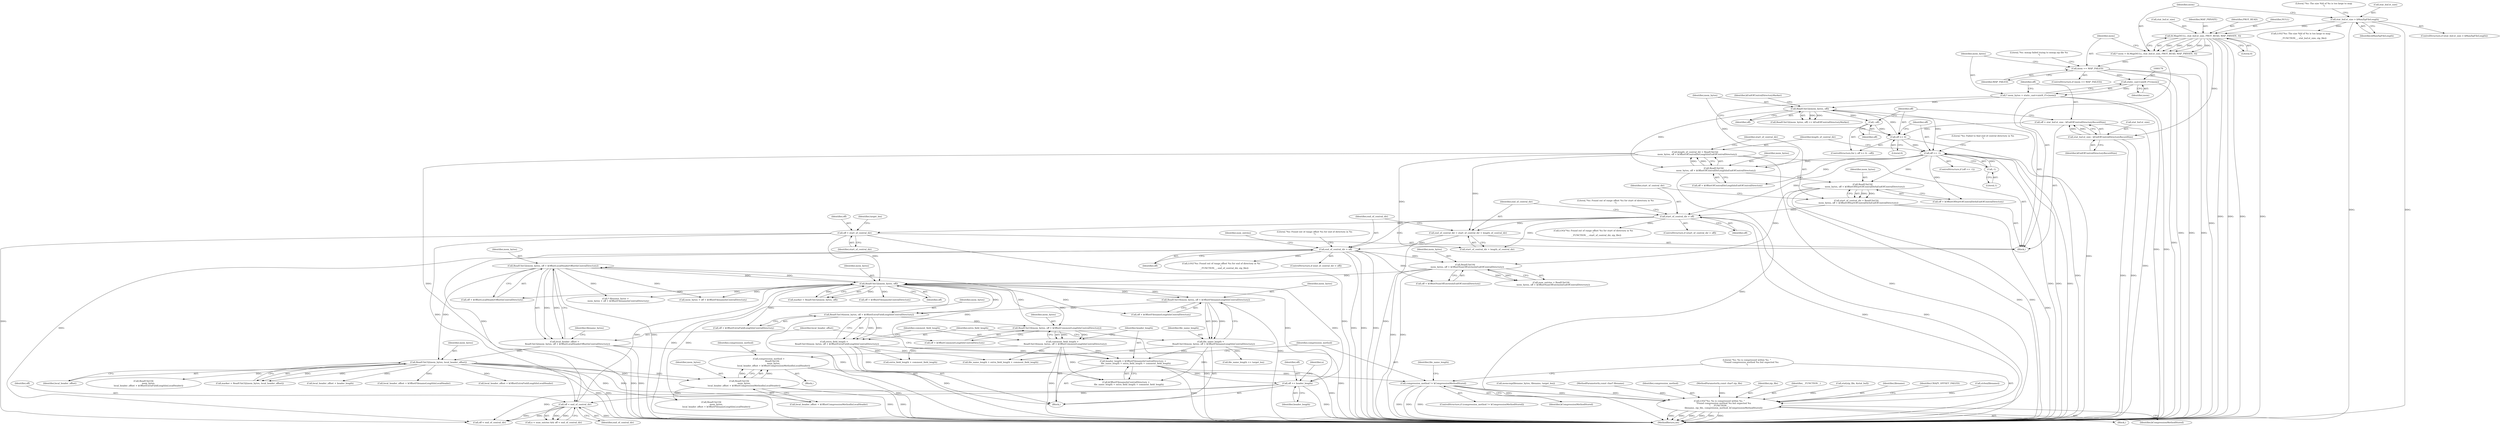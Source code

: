 digraph "0_Chrome_d9e316238aee59acf665d80b544cf4e1edfd3349@integer" {
"1000393" [label="(Call,compression_method =\n          ReadUInt16(\n              mem_bytes,\n              local_header_offset + kOffsetCompressionMethodInLocalHeader))"];
"1000395" [label="(Call,ReadUInt16(\n              mem_bytes,\n              local_header_offset + kOffsetCompressionMethodInLocalHeader))"];
"1000376" [label="(Call,ReadUInt32(mem_bytes, local_header_offset))"];
"1000348" [label="(Call,ReadUInt32(mem_bytes, off + kOffsetLocalHeaderOffsetInCentralDirectory))"];
"1000330" [label="(Call,ReadUInt16(mem_bytes, off + kOffsetCommentLengthInCentralDirectory))"];
"1000322" [label="(Call,ReadUInt16(mem_bytes, off + kOffsetExtraFieldLengthInCentralDirectory))"];
"1000314" [label="(Call,ReadUInt16(mem_bytes, off + kOffsetFilenameLengthInCentralDirectory))"];
"1000295" [label="(Call,ReadUInt32(mem_bytes, off))"];
"1000264" [label="(Call,ReadUInt16(\n      mem_bytes, off + kOffsetNumOfEntriesInEndOfCentralDirectory))"];
"1000226" [label="(Call,ReadUInt32(\n      mem_bytes, off + kOffsetOfStartOfCentralDirInEndOfCentralDirectory))"];
"1000218" [label="(Call,ReadUInt32(\n      mem_bytes, off + kOffsetOfCentralDirLengthInEndOfCentralDirectory))"];
"1000175" [label="(Call,* mem_bytes = static_cast<uint8_t*>(mem))"];
"1000177" [label="(Call,static_cast<uint8_t*>(mem))"];
"1000163" [label="(Call,mem == MAP_FAILED)"];
"1000152" [label="(Call,* mem = fd.Map(NULL, stat_buf.st_size, PROT_READ, MAP_PRIVATE, 0))"];
"1000154" [label="(Call,fd.Map(NULL, stat_buf.st_size, PROT_READ, MAP_PRIVATE, 0))"];
"1000136" [label="(Call,stat_buf.st_size > kMaxZipFileLength)"];
"1000197" [label="(Call,ReadUInt32(mem_bytes, off))"];
"1000189" [label="(Call,off >= 0)"];
"1000181" [label="(Call,off = stat_buf.st_size - kEndOfCentralDirectoryRecordSize)"];
"1000183" [label="(Call,stat_buf.st_size - kEndOfCentralDirectoryRecordSize)"];
"1000192" [label="(Call,--off)"];
"1000204" [label="(Call,off == -1)"];
"1000206" [label="(Call,-1)"];
"1000250" [label="(Call,end_of_central_dir > off)"];
"1000244" [label="(Call,end_of_central_dir = start_of_central_dir + length_of_central_dir)"];
"1000232" [label="(Call,start_of_central_dir > off)"];
"1000224" [label="(Call,start_of_central_dir = ReadUInt32(\n      mem_bytes, off + kOffsetOfStartOfCentralDirInEndOfCentralDirectory))"];
"1000216" [label="(Call,length_of_central_dir = ReadUInt32(\n      mem_bytes, off + kOffsetOfCentralDirLengthInEndOfCentralDirectory))"];
"1000442" [label="(Call,off += header_length)"];
"1000336" [label="(Call,header_length = kOffsetFilenameInCentralDirectory +\n        file_name_length + extra_field_length + comment_field_length)"];
"1000312" [label="(Call,file_name_length =\n        ReadUInt16(mem_bytes, off + kOffsetFilenameLengthInCentralDirectory))"];
"1000320" [label="(Call,extra_field_length =\n        ReadUInt16(mem_bytes, off + kOffsetExtraFieldLengthInCentralDirectory))"];
"1000328" [label="(Call,comment_field_length =\n        ReadUInt16(mem_bytes, off + kOffsetCommentLengthInCentralDirectory))"];
"1000286" [label="(Call,off < end_of_central_dir)"];
"1000269" [label="(Call,off = start_of_central_dir)"];
"1000346" [label="(Call,local_header_offset =\n        ReadUInt32(mem_bytes, off + kOffsetLocalHeaderOffsetInCentralDirectory))"];
"1000401" [label="(Call,compression_method != kCompressionMethodStored)"];
"1000405" [label="(Call,LOG(\"%s: %s is compressed within %s. \"\n            \"Found compression method %u but expected %u\n\", __FUNCTION__,\n            filename, zip_file, compression_method, kCompressionMethodStored))"];
"1000224" [label="(Call,start_of_central_dir = ReadUInt32(\n      mem_bytes, off + kOffsetOfStartOfCentralDirInEndOfCentralDirectory))"];
"1000227" [label="(Identifier,mem_bytes)"];
"1000204" [label="(Call,off == -1)"];
"1000400" [label="(ControlStructure,if (compression_method != kCompressionMethodStored))"];
"1000177" [label="(Call,static_cast<uint8_t*>(mem))"];
"1000226" [label="(Call,ReadUInt32(\n      mem_bytes, off + kOffsetOfStartOfCentralDirInEndOfCentralDirectory))"];
"1000275" [label="(Call,strlen(filename))"];
"1000137" [label="(Call,stat_buf.st_size)"];
"1000443" [label="(Identifier,off)"];
"1000252" [label="(Identifier,off)"];
"1000367" [label="(Call,memcmp(filename_bytes, filename, target_len))"];
"1000416" [label="(Identifier,file_name_length)"];
"1000203" [label="(ControlStructure,if (off == -1))"];
"1000264" [label="(Call,ReadUInt16(\n      mem_bytes, off + kOffsetNumOfEntriesInEndOfCentralDirectory))"];
"1000406" [label="(Literal,\"%s: %s is compressed within %s. \"\n            \"Found compression method %u but expected %u\n\")"];
"1000187" [label="(Identifier,kEndOfCentralDirectoryRecordSize)"];
"1000417" [label="(Call,ReadUInt16(\n              mem_bytes,\n              local_header_offset + kOffsetFilenameLengthInLocalHeader))"];
"1000250" [label="(Call,end_of_central_dir > off)"];
"1000442" [label="(Call,off += header_length)"];
"1000183" [label="(Call,stat_buf.st_size - kEndOfCentralDirectoryRecordSize)"];
"1000233" [label="(Identifier,start_of_central_dir)"];
"1000135" [label="(ControlStructure,if (stat_buf.st_size > kMaxZipFileLength))"];
"1000405" [label="(Call,LOG(\"%s: %s is compressed within %s. \"\n            \"Found compression method %u but expected %u\n\", __FUNCTION__,\n            filename, zip_file, compression_method, kCompressionMethodStored))"];
"1000332" [label="(Call,off + kOffsetCommentLengthInCentralDirectory)"];
"1000473" [label="(MethodReturn,int)"];
"1000175" [label="(Call,* mem_bytes = static_cast<uint8_t*>(mem))"];
"1000456" [label="(Call,off < end_of_central_dir)"];
"1000312" [label="(Call,file_name_length =\n        ReadUInt16(mem_bytes, off + kOffsetFilenameLengthInCentralDirectory))"];
"1000297" [label="(Identifier,off)"];
"1000225" [label="(Identifier,start_of_central_dir)"];
"1000188" [label="(ControlStructure,for (; off >= 0; --off))"];
"1000355" [label="(Identifier,filename_bytes)"];
"1000246" [label="(Call,start_of_central_dir + length_of_central_dir)"];
"1000179" [label="(Identifier,mem)"];
"1000322" [label="(Call,ReadUInt16(mem_bytes, off + kOffsetExtraFieldLengthInCentralDirectory))"];
"1000181" [label="(Call,off = stat_buf.st_size - kEndOfCentralDirectoryRecordSize)"];
"1000316" [label="(Call,off + kOffsetFilenameLengthInCentralDirectory)"];
"1000270" [label="(Identifier,off)"];
"1000404" [label="(Block,)"];
"1000199" [label="(Identifier,off)"];
"1000165" [label="(Identifier,MAP_FAILED)"];
"1000330" [label="(Call,ReadUInt16(mem_bytes, off + kOffsetCommentLengthInCentralDirectory))"];
"1000336" [label="(Call,header_length = kOffsetFilenameInCentralDirectory +\n        file_name_length + extra_field_length + comment_field_length)"];
"1000265" [label="(Identifier,mem_bytes)"];
"1000329" [label="(Identifier,comment_field_length)"];
"1000168" [label="(Literal,\"%s: mmap failed trying to mmap zip file %s\n\")"];
"1000324" [label="(Call,off + kOffsetExtraFieldLengthInCentralDirectory)"];
"1000286" [label="(Call,off < end_of_central_dir)"];
"1000152" [label="(Call,* mem = fd.Map(NULL, stat_buf.st_size, PROT_READ, MAP_PRIVATE, 0))"];
"1000439" [label="(Call,local_header_offset + header_length)"];
"1000159" [label="(Identifier,PROT_READ)"];
"1000140" [label="(Identifier,kMaxZipFileLength)"];
"1000198" [label="(Identifier,mem_bytes)"];
"1000191" [label="(Literal,0)"];
"1000162" [label="(ControlStructure,if (mem == MAP_FAILED))"];
"1000105" [label="(MethodParameterIn,const char* filename)"];
"1000217" [label="(Identifier,length_of_central_dir)"];
"1000419" [label="(Call,local_header_offset + kOffsetFilenameLengthInLocalHeader)"];
"1000410" [label="(Identifier,compression_method)"];
"1000189" [label="(Call,off >= 0)"];
"1000376" [label="(Call,ReadUInt32(mem_bytes, local_header_offset))"];
"1000323" [label="(Identifier,mem_bytes)"];
"1000245" [label="(Identifier,end_of_central_dir)"];
"1000282" [label="(Call,n < num_entries && off < end_of_central_dir)"];
"1000228" [label="(Call,off + kOffsetOfStartOfCentralDirInEndOfCentralDirectory)"];
"1000153" [label="(Identifier,mem)"];
"1000350" [label="(Call,off + kOffsetLocalHeaderOffsetInCentralDirectory)"];
"1000287" [label="(Identifier,off)"];
"1000232" [label="(Call,start_of_central_dir > off)"];
"1000154" [label="(Call,fd.Map(NULL, stat_buf.st_size, PROT_READ, MAP_PRIVATE, 0))"];
"1000396" [label="(Identifier,mem_bytes)"];
"1000216" [label="(Call,length_of_central_dir = ReadUInt32(\n      mem_bytes, off + kOffsetOfCentralDirLengthInEndOfCentralDirectory))"];
"1000427" [label="(Call,local_header_offset + kOffsetExtraFieldLengthInLocalHeader)"];
"1000393" [label="(Call,compression_method =\n          ReadUInt16(\n              mem_bytes,\n              local_header_offset + kOffsetCompressionMethodInLocalHeader))"];
"1000444" [label="(Identifier,header_length)"];
"1000104" [label="(MethodParameterIn,const char* zip_file)"];
"1000263" [label="(Identifier,num_entries)"];
"1000143" [label="(Literal,\"%s: The size %ld of %s is too large to map\n\")"];
"1000190" [label="(Identifier,off)"];
"1000161" [label="(Literal,0)"];
"1000409" [label="(Identifier,zip_file)"];
"1000254" [label="(Call,LOG(\"%s: Found out of range offset %u for end of directory in %s\n\",\n        __FUNCTION__, end_of_central_dir, zip_file))"];
"1000291" [label="(Block,)"];
"1000200" [label="(Identifier,kEndOfCentralDirectoryMarker)"];
"1000184" [label="(Call,stat_buf.st_size)"];
"1000411" [label="(Identifier,kCompressionMethodStored)"];
"1000342" [label="(Call,extra_field_length + comment_field_length)"];
"1000314" [label="(Call,ReadUInt16(mem_bytes, off + kOffsetFilenameLengthInCentralDirectory))"];
"1000155" [label="(Identifier,NULL)"];
"1000337" [label="(Identifier,header_length)"];
"1000142" [label="(Call,LOG(\"%s: The size %ld of %s is too large to map\n\",\n        __FUNCTION__, stat_buf.st_size, zip_file))"];
"1000377" [label="(Identifier,mem_bytes)"];
"1000269" [label="(Call,off = start_of_central_dir)"];
"1000315" [label="(Identifier,mem_bytes)"];
"1000266" [label="(Call,off + kOffsetNumOfEntriesInEndOfCentralDirectory)"];
"1000234" [label="(Identifier,off)"];
"1000197" [label="(Call,ReadUInt32(mem_bytes, off))"];
"1000374" [label="(Call,marker = ReadUInt32(mem_bytes, local_header_offset))"];
"1000244" [label="(Call,end_of_central_dir = start_of_central_dir + length_of_central_dir)"];
"1000363" [label="(Call,file_name_length == target_len)"];
"1000176" [label="(Identifier,mem_bytes)"];
"1000407" [label="(Identifier,__FUNCTION__)"];
"1000290" [label="(Identifier,n)"];
"1000346" [label="(Call,local_header_offset =\n        ReadUInt32(mem_bytes, off + kOffsetLocalHeaderOffsetInCentralDirectory))"];
"1000196" [label="(Call,ReadUInt32(mem_bytes, off) == kEndOfCentralDirectoryMarker)"];
"1000349" [label="(Identifier,mem_bytes)"];
"1000163" [label="(Call,mem == MAP_FAILED)"];
"1000271" [label="(Identifier,start_of_central_dir)"];
"1000293" [label="(Call,marker = ReadUInt32(mem_bytes, off))"];
"1000122" [label="(Call,stat(zip_file, &stat_buf))"];
"1000401" [label="(Call,compression_method != kCompressionMethodStored)"];
"1000394" [label="(Identifier,compression_method)"];
"1000193" [label="(Identifier,off)"];
"1000207" [label="(Literal,1)"];
"1000262" [label="(Call,num_entries = ReadUInt16(\n      mem_bytes, off + kOffsetNumOfEntriesInEndOfCentralDirectory))"];
"1000320" [label="(Call,extra_field_length =\n        ReadUInt16(mem_bytes, off + kOffsetExtraFieldLengthInCentralDirectory))"];
"1000347" [label="(Identifier,local_header_offset)"];
"1000255" [label="(Literal,\"%s: Found out of range offset %u for end of directory in %s\n\")"];
"1000288" [label="(Identifier,end_of_central_dir)"];
"1000338" [label="(Call,kOffsetFilenameInCentralDirectory +\n        file_name_length + extra_field_length + comment_field_length)"];
"1000192" [label="(Call,--off)"];
"1000378" [label="(Identifier,local_header_offset)"];
"1000156" [label="(Call,stat_buf.st_size)"];
"1000348" [label="(Call,ReadUInt32(mem_bytes, off + kOffsetLocalHeaderOffsetInCentralDirectory))"];
"1000321" [label="(Identifier,extra_field_length)"];
"1000372" [label="(Block,)"];
"1000220" [label="(Call,off + kOffsetOfCentralDirLengthInEndOfCentralDirectory)"];
"1000218" [label="(Call,ReadUInt32(\n      mem_bytes, off + kOffsetOfCentralDirLengthInEndOfCentralDirectory))"];
"1000313" [label="(Identifier,file_name_length)"];
"1000210" [label="(Literal,\"%s: Failed to find end of central directory in %s\n\")"];
"1000295" [label="(Call,ReadUInt32(mem_bytes, off))"];
"1000296" [label="(Identifier,mem_bytes)"];
"1000354" [label="(Call,* filename_bytes =\n        mem_bytes + off + kOffsetFilenameInCentralDirectory)"];
"1000182" [label="(Identifier,off)"];
"1000164" [label="(Identifier,mem)"];
"1000251" [label="(Identifier,end_of_central_dir)"];
"1000219" [label="(Identifier,mem_bytes)"];
"1000408" [label="(Identifier,filename)"];
"1000395" [label="(Call,ReadUInt16(\n              mem_bytes,\n              local_header_offset + kOffsetCompressionMethodInLocalHeader))"];
"1000397" [label="(Call,local_header_offset + kOffsetCompressionMethodInLocalHeader)"];
"1000205" [label="(Identifier,off)"];
"1000402" [label="(Identifier,compression_method)"];
"1000236" [label="(Call,LOG(\"%s: Found out of range offset %u for start of directory in %s\n\",\n        __FUNCTION__, start_of_central_dir, zip_file))"];
"1000328" [label="(Call,comment_field_length =\n        ReadUInt16(mem_bytes, off + kOffsetCommentLengthInCentralDirectory))"];
"1000249" [label="(ControlStructure,if (end_of_central_dir > off))"];
"1000413" [label="(Identifier,CRAZY_OFFSET_FAILED)"];
"1000106" [label="(Block,)"];
"1000356" [label="(Call,mem_bytes + off + kOffsetFilenameInCentralDirectory)"];
"1000358" [label="(Call,off + kOffsetFilenameInCentralDirectory)"];
"1000425" [label="(Call,ReadUInt16(\n              mem_bytes,\n              local_header_offset + kOffsetExtraFieldLengthInLocalHeader))"];
"1000231" [label="(ControlStructure,if (start_of_central_dir > off))"];
"1000237" [label="(Literal,\"%s: Found out of range offset %u for start of directory in %s\n\")"];
"1000206" [label="(Call,-1)"];
"1000331" [label="(Identifier,mem_bytes)"];
"1000340" [label="(Call,file_name_length + extra_field_length + comment_field_length)"];
"1000160" [label="(Identifier,MAP_PRIVATE)"];
"1000403" [label="(Identifier,kCompressionMethodStored)"];
"1000274" [label="(Identifier,target_len)"];
"1000136" [label="(Call,stat_buf.st_size > kMaxZipFileLength)"];
"1000393" -> "1000372"  [label="AST: "];
"1000393" -> "1000395"  [label="CFG: "];
"1000394" -> "1000393"  [label="AST: "];
"1000395" -> "1000393"  [label="AST: "];
"1000402" -> "1000393"  [label="CFG: "];
"1000393" -> "1000473"  [label="DDG: "];
"1000395" -> "1000393"  [label="DDG: "];
"1000395" -> "1000393"  [label="DDG: "];
"1000393" -> "1000401"  [label="DDG: "];
"1000395" -> "1000397"  [label="CFG: "];
"1000396" -> "1000395"  [label="AST: "];
"1000397" -> "1000395"  [label="AST: "];
"1000395" -> "1000473"  [label="DDG: "];
"1000395" -> "1000473"  [label="DDG: "];
"1000376" -> "1000395"  [label="DDG: "];
"1000376" -> "1000395"  [label="DDG: "];
"1000395" -> "1000417"  [label="DDG: "];
"1000376" -> "1000374"  [label="AST: "];
"1000376" -> "1000378"  [label="CFG: "];
"1000377" -> "1000376"  [label="AST: "];
"1000378" -> "1000376"  [label="AST: "];
"1000374" -> "1000376"  [label="CFG: "];
"1000376" -> "1000473"  [label="DDG: "];
"1000376" -> "1000473"  [label="DDG: "];
"1000376" -> "1000374"  [label="DDG: "];
"1000376" -> "1000374"  [label="DDG: "];
"1000348" -> "1000376"  [label="DDG: "];
"1000346" -> "1000376"  [label="DDG: "];
"1000376" -> "1000397"  [label="DDG: "];
"1000376" -> "1000417"  [label="DDG: "];
"1000376" -> "1000419"  [label="DDG: "];
"1000376" -> "1000425"  [label="DDG: "];
"1000376" -> "1000427"  [label="DDG: "];
"1000376" -> "1000439"  [label="DDG: "];
"1000348" -> "1000346"  [label="AST: "];
"1000348" -> "1000350"  [label="CFG: "];
"1000349" -> "1000348"  [label="AST: "];
"1000350" -> "1000348"  [label="AST: "];
"1000346" -> "1000348"  [label="CFG: "];
"1000348" -> "1000473"  [label="DDG: "];
"1000348" -> "1000295"  [label="DDG: "];
"1000348" -> "1000346"  [label="DDG: "];
"1000348" -> "1000346"  [label="DDG: "];
"1000330" -> "1000348"  [label="DDG: "];
"1000295" -> "1000348"  [label="DDG: "];
"1000348" -> "1000354"  [label="DDG: "];
"1000348" -> "1000356"  [label="DDG: "];
"1000330" -> "1000328"  [label="AST: "];
"1000330" -> "1000332"  [label="CFG: "];
"1000331" -> "1000330"  [label="AST: "];
"1000332" -> "1000330"  [label="AST: "];
"1000328" -> "1000330"  [label="CFG: "];
"1000330" -> "1000473"  [label="DDG: "];
"1000330" -> "1000328"  [label="DDG: "];
"1000330" -> "1000328"  [label="DDG: "];
"1000322" -> "1000330"  [label="DDG: "];
"1000295" -> "1000330"  [label="DDG: "];
"1000322" -> "1000320"  [label="AST: "];
"1000322" -> "1000324"  [label="CFG: "];
"1000323" -> "1000322"  [label="AST: "];
"1000324" -> "1000322"  [label="AST: "];
"1000320" -> "1000322"  [label="CFG: "];
"1000322" -> "1000473"  [label="DDG: "];
"1000322" -> "1000320"  [label="DDG: "];
"1000322" -> "1000320"  [label="DDG: "];
"1000314" -> "1000322"  [label="DDG: "];
"1000295" -> "1000322"  [label="DDG: "];
"1000314" -> "1000312"  [label="AST: "];
"1000314" -> "1000316"  [label="CFG: "];
"1000315" -> "1000314"  [label="AST: "];
"1000316" -> "1000314"  [label="AST: "];
"1000312" -> "1000314"  [label="CFG: "];
"1000314" -> "1000473"  [label="DDG: "];
"1000314" -> "1000312"  [label="DDG: "];
"1000314" -> "1000312"  [label="DDG: "];
"1000295" -> "1000314"  [label="DDG: "];
"1000295" -> "1000314"  [label="DDG: "];
"1000295" -> "1000293"  [label="AST: "];
"1000295" -> "1000297"  [label="CFG: "];
"1000296" -> "1000295"  [label="AST: "];
"1000297" -> "1000295"  [label="AST: "];
"1000293" -> "1000295"  [label="CFG: "];
"1000295" -> "1000473"  [label="DDG: "];
"1000295" -> "1000473"  [label="DDG: "];
"1000295" -> "1000293"  [label="DDG: "];
"1000295" -> "1000293"  [label="DDG: "];
"1000264" -> "1000295"  [label="DDG: "];
"1000442" -> "1000295"  [label="DDG: "];
"1000286" -> "1000295"  [label="DDG: "];
"1000269" -> "1000295"  [label="DDG: "];
"1000295" -> "1000316"  [label="DDG: "];
"1000295" -> "1000324"  [label="DDG: "];
"1000295" -> "1000332"  [label="DDG: "];
"1000295" -> "1000350"  [label="DDG: "];
"1000295" -> "1000354"  [label="DDG: "];
"1000295" -> "1000356"  [label="DDG: "];
"1000295" -> "1000358"  [label="DDG: "];
"1000295" -> "1000442"  [label="DDG: "];
"1000264" -> "1000262"  [label="AST: "];
"1000264" -> "1000266"  [label="CFG: "];
"1000265" -> "1000264"  [label="AST: "];
"1000266" -> "1000264"  [label="AST: "];
"1000262" -> "1000264"  [label="CFG: "];
"1000264" -> "1000473"  [label="DDG: "];
"1000264" -> "1000473"  [label="DDG: "];
"1000264" -> "1000262"  [label="DDG: "];
"1000264" -> "1000262"  [label="DDG: "];
"1000226" -> "1000264"  [label="DDG: "];
"1000250" -> "1000264"  [label="DDG: "];
"1000226" -> "1000224"  [label="AST: "];
"1000226" -> "1000228"  [label="CFG: "];
"1000227" -> "1000226"  [label="AST: "];
"1000228" -> "1000226"  [label="AST: "];
"1000224" -> "1000226"  [label="CFG: "];
"1000226" -> "1000473"  [label="DDG: "];
"1000226" -> "1000473"  [label="DDG: "];
"1000226" -> "1000224"  [label="DDG: "];
"1000226" -> "1000224"  [label="DDG: "];
"1000218" -> "1000226"  [label="DDG: "];
"1000204" -> "1000226"  [label="DDG: "];
"1000218" -> "1000216"  [label="AST: "];
"1000218" -> "1000220"  [label="CFG: "];
"1000219" -> "1000218"  [label="AST: "];
"1000220" -> "1000218"  [label="AST: "];
"1000216" -> "1000218"  [label="CFG: "];
"1000218" -> "1000473"  [label="DDG: "];
"1000218" -> "1000216"  [label="DDG: "];
"1000218" -> "1000216"  [label="DDG: "];
"1000175" -> "1000218"  [label="DDG: "];
"1000197" -> "1000218"  [label="DDG: "];
"1000204" -> "1000218"  [label="DDG: "];
"1000175" -> "1000106"  [label="AST: "];
"1000175" -> "1000177"  [label="CFG: "];
"1000176" -> "1000175"  [label="AST: "];
"1000177" -> "1000175"  [label="AST: "];
"1000182" -> "1000175"  [label="CFG: "];
"1000175" -> "1000473"  [label="DDG: "];
"1000175" -> "1000473"  [label="DDG: "];
"1000177" -> "1000175"  [label="DDG: "];
"1000175" -> "1000197"  [label="DDG: "];
"1000177" -> "1000179"  [label="CFG: "];
"1000178" -> "1000177"  [label="AST: "];
"1000179" -> "1000177"  [label="AST: "];
"1000177" -> "1000473"  [label="DDG: "];
"1000163" -> "1000177"  [label="DDG: "];
"1000163" -> "1000162"  [label="AST: "];
"1000163" -> "1000165"  [label="CFG: "];
"1000164" -> "1000163"  [label="AST: "];
"1000165" -> "1000163"  [label="AST: "];
"1000168" -> "1000163"  [label="CFG: "];
"1000176" -> "1000163"  [label="CFG: "];
"1000163" -> "1000473"  [label="DDG: "];
"1000163" -> "1000473"  [label="DDG: "];
"1000163" -> "1000473"  [label="DDG: "];
"1000152" -> "1000163"  [label="DDG: "];
"1000152" -> "1000106"  [label="AST: "];
"1000152" -> "1000154"  [label="CFG: "];
"1000153" -> "1000152"  [label="AST: "];
"1000154" -> "1000152"  [label="AST: "];
"1000164" -> "1000152"  [label="CFG: "];
"1000152" -> "1000473"  [label="DDG: "];
"1000154" -> "1000152"  [label="DDG: "];
"1000154" -> "1000152"  [label="DDG: "];
"1000154" -> "1000152"  [label="DDG: "];
"1000154" -> "1000152"  [label="DDG: "];
"1000154" -> "1000152"  [label="DDG: "];
"1000154" -> "1000161"  [label="CFG: "];
"1000155" -> "1000154"  [label="AST: "];
"1000156" -> "1000154"  [label="AST: "];
"1000159" -> "1000154"  [label="AST: "];
"1000160" -> "1000154"  [label="AST: "];
"1000161" -> "1000154"  [label="AST: "];
"1000154" -> "1000473"  [label="DDG: "];
"1000154" -> "1000473"  [label="DDG: "];
"1000154" -> "1000473"  [label="DDG: "];
"1000154" -> "1000473"  [label="DDG: "];
"1000136" -> "1000154"  [label="DDG: "];
"1000154" -> "1000183"  [label="DDG: "];
"1000136" -> "1000135"  [label="AST: "];
"1000136" -> "1000140"  [label="CFG: "];
"1000137" -> "1000136"  [label="AST: "];
"1000140" -> "1000136"  [label="AST: "];
"1000143" -> "1000136"  [label="CFG: "];
"1000153" -> "1000136"  [label="CFG: "];
"1000136" -> "1000473"  [label="DDG: "];
"1000136" -> "1000473"  [label="DDG: "];
"1000136" -> "1000142"  [label="DDG: "];
"1000197" -> "1000196"  [label="AST: "];
"1000197" -> "1000199"  [label="CFG: "];
"1000198" -> "1000197"  [label="AST: "];
"1000199" -> "1000197"  [label="AST: "];
"1000200" -> "1000197"  [label="CFG: "];
"1000197" -> "1000473"  [label="DDG: "];
"1000197" -> "1000192"  [label="DDG: "];
"1000197" -> "1000196"  [label="DDG: "];
"1000197" -> "1000196"  [label="DDG: "];
"1000189" -> "1000197"  [label="DDG: "];
"1000197" -> "1000204"  [label="DDG: "];
"1000189" -> "1000188"  [label="AST: "];
"1000189" -> "1000191"  [label="CFG: "];
"1000190" -> "1000189"  [label="AST: "];
"1000191" -> "1000189"  [label="AST: "];
"1000198" -> "1000189"  [label="CFG: "];
"1000205" -> "1000189"  [label="CFG: "];
"1000189" -> "1000473"  [label="DDG: "];
"1000181" -> "1000189"  [label="DDG: "];
"1000192" -> "1000189"  [label="DDG: "];
"1000189" -> "1000204"  [label="DDG: "];
"1000181" -> "1000106"  [label="AST: "];
"1000181" -> "1000183"  [label="CFG: "];
"1000182" -> "1000181"  [label="AST: "];
"1000183" -> "1000181"  [label="AST: "];
"1000190" -> "1000181"  [label="CFG: "];
"1000181" -> "1000473"  [label="DDG: "];
"1000183" -> "1000181"  [label="DDG: "];
"1000183" -> "1000181"  [label="DDG: "];
"1000183" -> "1000187"  [label="CFG: "];
"1000184" -> "1000183"  [label="AST: "];
"1000187" -> "1000183"  [label="AST: "];
"1000183" -> "1000473"  [label="DDG: "];
"1000183" -> "1000473"  [label="DDG: "];
"1000192" -> "1000188"  [label="AST: "];
"1000192" -> "1000193"  [label="CFG: "];
"1000193" -> "1000192"  [label="AST: "];
"1000190" -> "1000192"  [label="CFG: "];
"1000204" -> "1000203"  [label="AST: "];
"1000204" -> "1000206"  [label="CFG: "];
"1000205" -> "1000204"  [label="AST: "];
"1000206" -> "1000204"  [label="AST: "];
"1000210" -> "1000204"  [label="CFG: "];
"1000217" -> "1000204"  [label="CFG: "];
"1000204" -> "1000473"  [label="DDG: "];
"1000204" -> "1000473"  [label="DDG: "];
"1000204" -> "1000473"  [label="DDG: "];
"1000206" -> "1000204"  [label="DDG: "];
"1000204" -> "1000220"  [label="DDG: "];
"1000204" -> "1000228"  [label="DDG: "];
"1000204" -> "1000232"  [label="DDG: "];
"1000206" -> "1000207"  [label="CFG: "];
"1000207" -> "1000206"  [label="AST: "];
"1000250" -> "1000249"  [label="AST: "];
"1000250" -> "1000252"  [label="CFG: "];
"1000251" -> "1000250"  [label="AST: "];
"1000252" -> "1000250"  [label="AST: "];
"1000255" -> "1000250"  [label="CFG: "];
"1000263" -> "1000250"  [label="CFG: "];
"1000250" -> "1000473"  [label="DDG: "];
"1000250" -> "1000473"  [label="DDG: "];
"1000250" -> "1000473"  [label="DDG: "];
"1000244" -> "1000250"  [label="DDG: "];
"1000232" -> "1000250"  [label="DDG: "];
"1000250" -> "1000254"  [label="DDG: "];
"1000250" -> "1000266"  [label="DDG: "];
"1000250" -> "1000286"  [label="DDG: "];
"1000250" -> "1000456"  [label="DDG: "];
"1000244" -> "1000106"  [label="AST: "];
"1000244" -> "1000246"  [label="CFG: "];
"1000245" -> "1000244"  [label="AST: "];
"1000246" -> "1000244"  [label="AST: "];
"1000251" -> "1000244"  [label="CFG: "];
"1000244" -> "1000473"  [label="DDG: "];
"1000232" -> "1000244"  [label="DDG: "];
"1000216" -> "1000244"  [label="DDG: "];
"1000232" -> "1000231"  [label="AST: "];
"1000232" -> "1000234"  [label="CFG: "];
"1000233" -> "1000232"  [label="AST: "];
"1000234" -> "1000232"  [label="AST: "];
"1000237" -> "1000232"  [label="CFG: "];
"1000245" -> "1000232"  [label="CFG: "];
"1000232" -> "1000473"  [label="DDG: "];
"1000232" -> "1000473"  [label="DDG: "];
"1000224" -> "1000232"  [label="DDG: "];
"1000232" -> "1000236"  [label="DDG: "];
"1000232" -> "1000246"  [label="DDG: "];
"1000232" -> "1000269"  [label="DDG: "];
"1000224" -> "1000106"  [label="AST: "];
"1000225" -> "1000224"  [label="AST: "];
"1000233" -> "1000224"  [label="CFG: "];
"1000224" -> "1000473"  [label="DDG: "];
"1000216" -> "1000106"  [label="AST: "];
"1000217" -> "1000216"  [label="AST: "];
"1000225" -> "1000216"  [label="CFG: "];
"1000216" -> "1000473"  [label="DDG: "];
"1000216" -> "1000473"  [label="DDG: "];
"1000216" -> "1000246"  [label="DDG: "];
"1000442" -> "1000291"  [label="AST: "];
"1000442" -> "1000444"  [label="CFG: "];
"1000443" -> "1000442"  [label="AST: "];
"1000444" -> "1000442"  [label="AST: "];
"1000290" -> "1000442"  [label="CFG: "];
"1000442" -> "1000473"  [label="DDG: "];
"1000442" -> "1000286"  [label="DDG: "];
"1000336" -> "1000442"  [label="DDG: "];
"1000442" -> "1000456"  [label="DDG: "];
"1000336" -> "1000291"  [label="AST: "];
"1000336" -> "1000338"  [label="CFG: "];
"1000337" -> "1000336"  [label="AST: "];
"1000338" -> "1000336"  [label="AST: "];
"1000347" -> "1000336"  [label="CFG: "];
"1000336" -> "1000473"  [label="DDG: "];
"1000336" -> "1000473"  [label="DDG: "];
"1000312" -> "1000336"  [label="DDG: "];
"1000320" -> "1000336"  [label="DDG: "];
"1000328" -> "1000336"  [label="DDG: "];
"1000312" -> "1000291"  [label="AST: "];
"1000313" -> "1000312"  [label="AST: "];
"1000321" -> "1000312"  [label="CFG: "];
"1000312" -> "1000473"  [label="DDG: "];
"1000312" -> "1000338"  [label="DDG: "];
"1000312" -> "1000340"  [label="DDG: "];
"1000312" -> "1000363"  [label="DDG: "];
"1000320" -> "1000291"  [label="AST: "];
"1000321" -> "1000320"  [label="AST: "];
"1000329" -> "1000320"  [label="CFG: "];
"1000320" -> "1000473"  [label="DDG: "];
"1000320" -> "1000338"  [label="DDG: "];
"1000320" -> "1000340"  [label="DDG: "];
"1000320" -> "1000342"  [label="DDG: "];
"1000328" -> "1000291"  [label="AST: "];
"1000329" -> "1000328"  [label="AST: "];
"1000337" -> "1000328"  [label="CFG: "];
"1000328" -> "1000473"  [label="DDG: "];
"1000328" -> "1000338"  [label="DDG: "];
"1000328" -> "1000340"  [label="DDG: "];
"1000328" -> "1000342"  [label="DDG: "];
"1000286" -> "1000282"  [label="AST: "];
"1000286" -> "1000288"  [label="CFG: "];
"1000287" -> "1000286"  [label="AST: "];
"1000288" -> "1000286"  [label="AST: "];
"1000282" -> "1000286"  [label="CFG: "];
"1000286" -> "1000473"  [label="DDG: "];
"1000286" -> "1000282"  [label="DDG: "];
"1000286" -> "1000282"  [label="DDG: "];
"1000269" -> "1000286"  [label="DDG: "];
"1000286" -> "1000456"  [label="DDG: "];
"1000286" -> "1000456"  [label="DDG: "];
"1000269" -> "1000106"  [label="AST: "];
"1000269" -> "1000271"  [label="CFG: "];
"1000270" -> "1000269"  [label="AST: "];
"1000271" -> "1000269"  [label="AST: "];
"1000274" -> "1000269"  [label="CFG: "];
"1000269" -> "1000473"  [label="DDG: "];
"1000269" -> "1000456"  [label="DDG: "];
"1000346" -> "1000291"  [label="AST: "];
"1000347" -> "1000346"  [label="AST: "];
"1000355" -> "1000346"  [label="CFG: "];
"1000346" -> "1000473"  [label="DDG: "];
"1000346" -> "1000473"  [label="DDG: "];
"1000401" -> "1000400"  [label="AST: "];
"1000401" -> "1000403"  [label="CFG: "];
"1000402" -> "1000401"  [label="AST: "];
"1000403" -> "1000401"  [label="AST: "];
"1000406" -> "1000401"  [label="CFG: "];
"1000416" -> "1000401"  [label="CFG: "];
"1000401" -> "1000473"  [label="DDG: "];
"1000401" -> "1000473"  [label="DDG: "];
"1000401" -> "1000473"  [label="DDG: "];
"1000401" -> "1000405"  [label="DDG: "];
"1000401" -> "1000405"  [label="DDG: "];
"1000405" -> "1000404"  [label="AST: "];
"1000405" -> "1000411"  [label="CFG: "];
"1000406" -> "1000405"  [label="AST: "];
"1000407" -> "1000405"  [label="AST: "];
"1000408" -> "1000405"  [label="AST: "];
"1000409" -> "1000405"  [label="AST: "];
"1000410" -> "1000405"  [label="AST: "];
"1000411" -> "1000405"  [label="AST: "];
"1000413" -> "1000405"  [label="CFG: "];
"1000405" -> "1000473"  [label="DDG: "];
"1000405" -> "1000473"  [label="DDG: "];
"1000405" -> "1000473"  [label="DDG: "];
"1000405" -> "1000473"  [label="DDG: "];
"1000405" -> "1000473"  [label="DDG: "];
"1000405" -> "1000473"  [label="DDG: "];
"1000367" -> "1000405"  [label="DDG: "];
"1000275" -> "1000405"  [label="DDG: "];
"1000105" -> "1000405"  [label="DDG: "];
"1000122" -> "1000405"  [label="DDG: "];
"1000104" -> "1000405"  [label="DDG: "];
}
